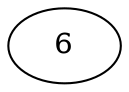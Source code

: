 
digraph G {
fontname="Helvetica";

/* Node attributes */

6 [color="black", shape="ellipse" style="filled,rounded", fillcolor="white", URL="", tooltip="6", target="_blank"];

}
